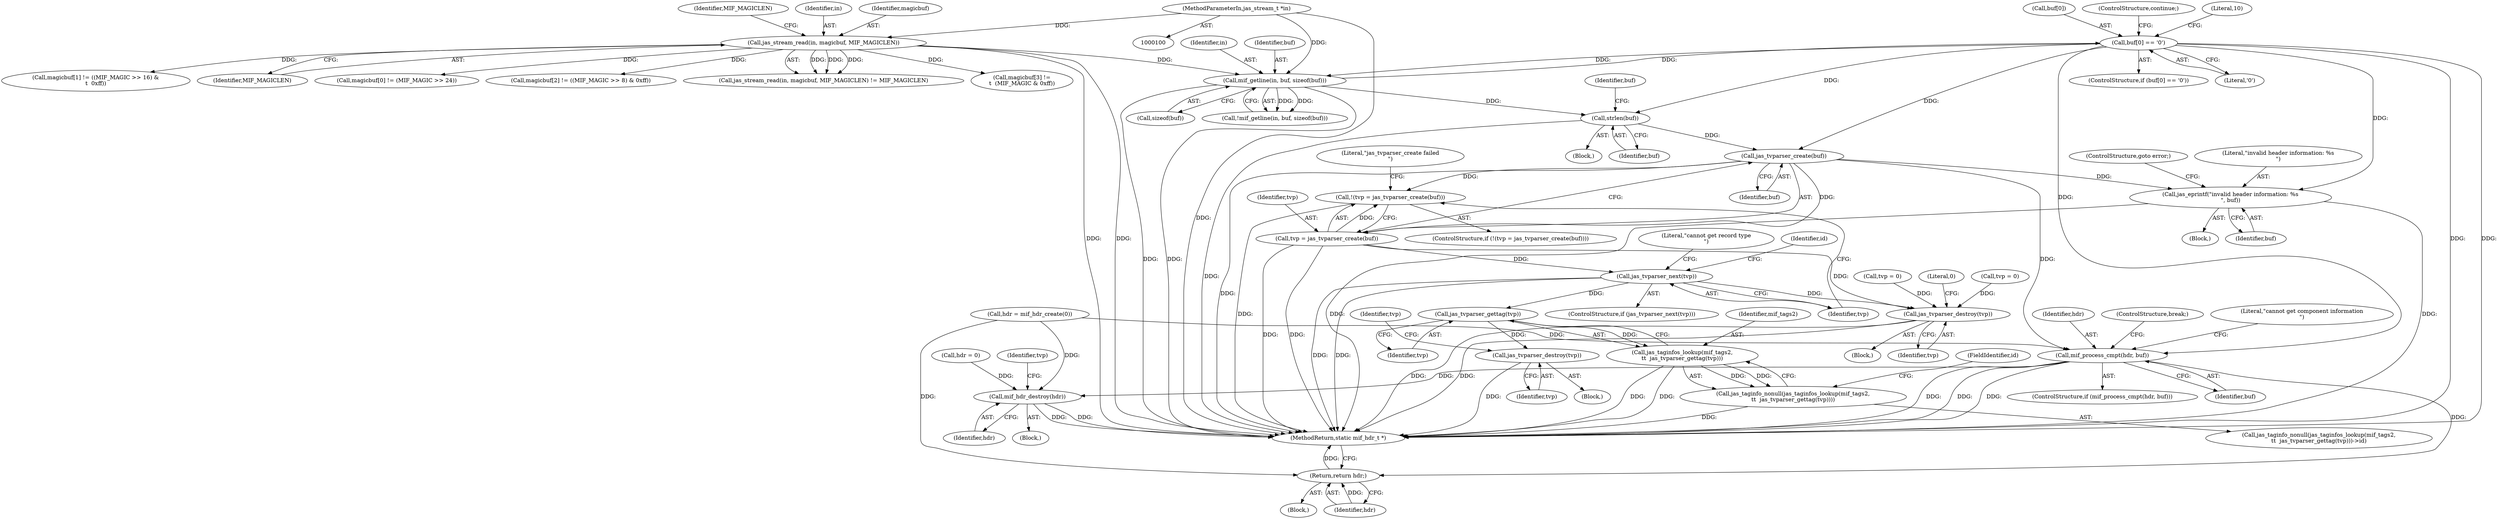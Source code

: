 digraph "0_jasper_d42b2388f7f8e0332c846675133acea151fc557a_42@API" {
"1000208" [label="(Call,jas_tvparser_create(buf))"];
"1000189" [label="(Call,buf[0] == '\0')"];
"1000179" [label="(Call,mif_getline(in, buf, sizeof(buf)))"];
"1000117" [label="(Call,jas_stream_read(in, magicbuf, MIF_MAGICLEN))"];
"1000101" [label="(MethodParameterIn,jas_stream_t *in)"];
"1000201" [label="(Call,strlen(buf))"];
"1000205" [label="(Call,!(tvp = jas_tvparser_create(buf)))"];
"1000206" [label="(Call,tvp = jas_tvparser_create(buf))"];
"1000215" [label="(Call,jas_tvparser_next(tvp))"];
"1000227" [label="(Call,jas_tvparser_gettag(tvp))"];
"1000225" [label="(Call,jas_taginfos_lookup(mif_tags2,\n\t\t  jas_tvparser_gettag(tvp)))"];
"1000224" [label="(Call,jas_taginfo_nonull(jas_taginfos_lookup(mif_tags2,\n\t\t  jas_tvparser_gettag(tvp))))"];
"1000230" [label="(Call,jas_tvparser_destroy(tvp))"];
"1000272" [label="(Call,jas_tvparser_destroy(tvp))"];
"1000240" [label="(Call,mif_process_cmpt(hdr, buf))"];
"1000261" [label="(Return,return hdr;)"];
"1000267" [label="(Call,mif_hdr_destroy(hdr))"];
"1000254" [label="(Call,jas_eprintf(\"invalid header information: %s\n\", buf))"];
"1000209" [label="(Identifier,buf)"];
"1000227" [label="(Call,jas_tvparser_gettag(tvp))"];
"1000116" [label="(Call,jas_stream_read(in, magicbuf, MIF_MAGICLEN) != MIF_MAGICLEN)"];
"1000204" [label="(ControlStructure,if (!(tvp = jas_tvparser_create(buf))))"];
"1000190" [label="(Call,buf[0])"];
"1000224" [label="(Call,jas_taginfo_nonull(jas_taginfos_lookup(mif_tags2,\n\t\t  jas_tvparser_gettag(tvp))))"];
"1000255" [label="(Literal,\"invalid header information: %s\n\")"];
"1000241" [label="(Identifier,hdr)"];
"1000267" [label="(Call,mif_hdr_destroy(hdr))"];
"1000226" [label="(Identifier,mif_tags2)"];
"1000254" [label="(Call,jas_eprintf(\"invalid header information: %s\n\", buf))"];
"1000275" [label="(Literal,0)"];
"1000239" [label="(ControlStructure,if (mif_process_cmpt(hdr, buf)))"];
"1000200" [label="(Block,)"];
"1000134" [label="(Call,magicbuf[1] != ((MIF_MAGIC >> 16) &\n\t  0xff))"];
"1000118" [label="(Identifier,in)"];
"1000195" [label="(ControlStructure,continue;)"];
"1000203" [label="(Identifier,buf)"];
"1000166" [label="(Call,hdr = mif_hdr_create(0))"];
"1000247" [label="(ControlStructure,break;)"];
"1000212" [label="(Literal,\"jas_tvparser_create failed\n\")"];
"1000182" [label="(Call,sizeof(buf))"];
"1000119" [label="(Identifier,magicbuf)"];
"1000230" [label="(Call,jas_tvparser_destroy(tvp))"];
"1000257" [label="(ControlStructure,goto error;)"];
"1000120" [label="(Identifier,MIF_MAGICLEN)"];
"1000261" [label="(Return,return hdr;)"];
"1000256" [label="(Identifier,buf)"];
"1000219" [label="(Literal,\"cannot get record type\n\")"];
"1000266" [label="(Block,)"];
"1000240" [label="(Call,mif_process_cmpt(hdr, buf))"];
"1000272" [label="(Call,jas_tvparser_destroy(tvp))"];
"1000214" [label="(ControlStructure,if (jas_tvparser_next(tvp)))"];
"1000197" [label="(Literal,10)"];
"1000178" [label="(Call,!mif_getline(in, buf, sizeof(buf)))"];
"1000126" [label="(Call,magicbuf[0] != (MIF_MAGIC >> 24))"];
"1000144" [label="(Call,magicbuf[2] != ((MIF_MAGIC >> 8) & 0xff))"];
"1000205" [label="(Call,!(tvp = jas_tvparser_create(buf)))"];
"1000207" [label="(Identifier,tvp)"];
"1000229" [label="(FieldIdentifier,id)"];
"1000201" [label="(Call,strlen(buf))"];
"1000117" [label="(Call,jas_stream_read(in, magicbuf, MIF_MAGICLEN))"];
"1000189" [label="(Call,buf[0] == '\0')"];
"1000176" [label="(Block,)"];
"1000233" [label="(Identifier,tvp)"];
"1000121" [label="(Identifier,MIF_MAGICLEN)"];
"1000273" [label="(Identifier,tvp)"];
"1000112" [label="(Call,tvp = 0)"];
"1000101" [label="(MethodParameterIn,jas_stream_t *in)"];
"1000231" [label="(Identifier,tvp)"];
"1000245" [label="(Literal,\"cannot get component information\n\")"];
"1000242" [label="(Identifier,buf)"];
"1000215" [label="(Call,jas_tvparser_next(tvp))"];
"1000237" [label="(Block,)"];
"1000206" [label="(Call,tvp = jas_tvparser_create(buf))"];
"1000180" [label="(Identifier,in)"];
"1000228" [label="(Identifier,tvp)"];
"1000153" [label="(Call,magicbuf[3] !=\n\t  (MIF_MAGIC & 0xff))"];
"1000271" [label="(Block,)"];
"1000102" [label="(Block,)"];
"1000109" [label="(Call,hdr = 0)"];
"1000223" [label="(Call,jas_taginfo_nonull(jas_taginfos_lookup(mif_tags2,\n\t\t  jas_tvparser_gettag(tvp)))->id)"];
"1000232" [label="(Call,tvp = 0)"];
"1000268" [label="(Identifier,hdr)"];
"1000225" [label="(Call,jas_taginfos_lookup(mif_tags2,\n\t\t  jas_tvparser_gettag(tvp)))"];
"1000208" [label="(Call,jas_tvparser_create(buf))"];
"1000188" [label="(ControlStructure,if (buf[0] == '\0'))"];
"1000216" [label="(Identifier,tvp)"];
"1000179" [label="(Call,mif_getline(in, buf, sizeof(buf)))"];
"1000193" [label="(Literal,'\0')"];
"1000181" [label="(Identifier,buf)"];
"1000202" [label="(Identifier,buf)"];
"1000222" [label="(Identifier,id)"];
"1000270" [label="(Identifier,tvp)"];
"1000276" [label="(MethodReturn,static mif_hdr_t *)"];
"1000262" [label="(Identifier,hdr)"];
"1000208" -> "1000206"  [label="AST: "];
"1000208" -> "1000209"  [label="CFG: "];
"1000209" -> "1000208"  [label="AST: "];
"1000206" -> "1000208"  [label="CFG: "];
"1000208" -> "1000276"  [label="DDG: "];
"1000208" -> "1000205"  [label="DDG: "];
"1000208" -> "1000206"  [label="DDG: "];
"1000189" -> "1000208"  [label="DDG: "];
"1000201" -> "1000208"  [label="DDG: "];
"1000208" -> "1000240"  [label="DDG: "];
"1000208" -> "1000254"  [label="DDG: "];
"1000189" -> "1000188"  [label="AST: "];
"1000189" -> "1000193"  [label="CFG: "];
"1000190" -> "1000189"  [label="AST: "];
"1000193" -> "1000189"  [label="AST: "];
"1000195" -> "1000189"  [label="CFG: "];
"1000197" -> "1000189"  [label="CFG: "];
"1000189" -> "1000276"  [label="DDG: "];
"1000189" -> "1000276"  [label="DDG: "];
"1000189" -> "1000179"  [label="DDG: "];
"1000179" -> "1000189"  [label="DDG: "];
"1000189" -> "1000201"  [label="DDG: "];
"1000189" -> "1000240"  [label="DDG: "];
"1000189" -> "1000254"  [label="DDG: "];
"1000179" -> "1000178"  [label="AST: "];
"1000179" -> "1000182"  [label="CFG: "];
"1000180" -> "1000179"  [label="AST: "];
"1000181" -> "1000179"  [label="AST: "];
"1000182" -> "1000179"  [label="AST: "];
"1000178" -> "1000179"  [label="CFG: "];
"1000179" -> "1000276"  [label="DDG: "];
"1000179" -> "1000276"  [label="DDG: "];
"1000179" -> "1000178"  [label="DDG: "];
"1000179" -> "1000178"  [label="DDG: "];
"1000117" -> "1000179"  [label="DDG: "];
"1000101" -> "1000179"  [label="DDG: "];
"1000179" -> "1000201"  [label="DDG: "];
"1000117" -> "1000116"  [label="AST: "];
"1000117" -> "1000120"  [label="CFG: "];
"1000118" -> "1000117"  [label="AST: "];
"1000119" -> "1000117"  [label="AST: "];
"1000120" -> "1000117"  [label="AST: "];
"1000121" -> "1000117"  [label="CFG: "];
"1000117" -> "1000276"  [label="DDG: "];
"1000117" -> "1000276"  [label="DDG: "];
"1000117" -> "1000116"  [label="DDG: "];
"1000117" -> "1000116"  [label="DDG: "];
"1000117" -> "1000116"  [label="DDG: "];
"1000101" -> "1000117"  [label="DDG: "];
"1000117" -> "1000126"  [label="DDG: "];
"1000117" -> "1000134"  [label="DDG: "];
"1000117" -> "1000144"  [label="DDG: "];
"1000117" -> "1000153"  [label="DDG: "];
"1000101" -> "1000100"  [label="AST: "];
"1000101" -> "1000276"  [label="DDG: "];
"1000201" -> "1000200"  [label="AST: "];
"1000201" -> "1000202"  [label="CFG: "];
"1000202" -> "1000201"  [label="AST: "];
"1000203" -> "1000201"  [label="CFG: "];
"1000201" -> "1000276"  [label="DDG: "];
"1000205" -> "1000204"  [label="AST: "];
"1000205" -> "1000206"  [label="CFG: "];
"1000206" -> "1000205"  [label="AST: "];
"1000212" -> "1000205"  [label="CFG: "];
"1000216" -> "1000205"  [label="CFG: "];
"1000205" -> "1000276"  [label="DDG: "];
"1000206" -> "1000205"  [label="DDG: "];
"1000207" -> "1000206"  [label="AST: "];
"1000206" -> "1000276"  [label="DDG: "];
"1000206" -> "1000276"  [label="DDG: "];
"1000206" -> "1000215"  [label="DDG: "];
"1000206" -> "1000272"  [label="DDG: "];
"1000215" -> "1000214"  [label="AST: "];
"1000215" -> "1000216"  [label="CFG: "];
"1000216" -> "1000215"  [label="AST: "];
"1000219" -> "1000215"  [label="CFG: "];
"1000222" -> "1000215"  [label="CFG: "];
"1000215" -> "1000276"  [label="DDG: "];
"1000215" -> "1000276"  [label="DDG: "];
"1000215" -> "1000227"  [label="DDG: "];
"1000215" -> "1000272"  [label="DDG: "];
"1000227" -> "1000225"  [label="AST: "];
"1000227" -> "1000228"  [label="CFG: "];
"1000228" -> "1000227"  [label="AST: "];
"1000225" -> "1000227"  [label="CFG: "];
"1000227" -> "1000225"  [label="DDG: "];
"1000227" -> "1000230"  [label="DDG: "];
"1000225" -> "1000224"  [label="AST: "];
"1000226" -> "1000225"  [label="AST: "];
"1000224" -> "1000225"  [label="CFG: "];
"1000225" -> "1000276"  [label="DDG: "];
"1000225" -> "1000276"  [label="DDG: "];
"1000225" -> "1000224"  [label="DDG: "];
"1000225" -> "1000224"  [label="DDG: "];
"1000224" -> "1000223"  [label="AST: "];
"1000229" -> "1000224"  [label="CFG: "];
"1000224" -> "1000276"  [label="DDG: "];
"1000230" -> "1000176"  [label="AST: "];
"1000230" -> "1000231"  [label="CFG: "];
"1000231" -> "1000230"  [label="AST: "];
"1000233" -> "1000230"  [label="CFG: "];
"1000230" -> "1000276"  [label="DDG: "];
"1000272" -> "1000271"  [label="AST: "];
"1000272" -> "1000273"  [label="CFG: "];
"1000273" -> "1000272"  [label="AST: "];
"1000275" -> "1000272"  [label="CFG: "];
"1000272" -> "1000276"  [label="DDG: "];
"1000272" -> "1000276"  [label="DDG: "];
"1000232" -> "1000272"  [label="DDG: "];
"1000112" -> "1000272"  [label="DDG: "];
"1000240" -> "1000239"  [label="AST: "];
"1000240" -> "1000242"  [label="CFG: "];
"1000241" -> "1000240"  [label="AST: "];
"1000242" -> "1000240"  [label="AST: "];
"1000245" -> "1000240"  [label="CFG: "];
"1000247" -> "1000240"  [label="CFG: "];
"1000240" -> "1000276"  [label="DDG: "];
"1000240" -> "1000276"  [label="DDG: "];
"1000240" -> "1000276"  [label="DDG: "];
"1000166" -> "1000240"  [label="DDG: "];
"1000240" -> "1000261"  [label="DDG: "];
"1000240" -> "1000267"  [label="DDG: "];
"1000261" -> "1000102"  [label="AST: "];
"1000261" -> "1000262"  [label="CFG: "];
"1000262" -> "1000261"  [label="AST: "];
"1000276" -> "1000261"  [label="CFG: "];
"1000261" -> "1000276"  [label="DDG: "];
"1000262" -> "1000261"  [label="DDG: "];
"1000166" -> "1000261"  [label="DDG: "];
"1000267" -> "1000266"  [label="AST: "];
"1000267" -> "1000268"  [label="CFG: "];
"1000268" -> "1000267"  [label="AST: "];
"1000270" -> "1000267"  [label="CFG: "];
"1000267" -> "1000276"  [label="DDG: "];
"1000267" -> "1000276"  [label="DDG: "];
"1000166" -> "1000267"  [label="DDG: "];
"1000109" -> "1000267"  [label="DDG: "];
"1000254" -> "1000237"  [label="AST: "];
"1000254" -> "1000256"  [label="CFG: "];
"1000255" -> "1000254"  [label="AST: "];
"1000256" -> "1000254"  [label="AST: "];
"1000257" -> "1000254"  [label="CFG: "];
"1000254" -> "1000276"  [label="DDG: "];
"1000254" -> "1000276"  [label="DDG: "];
}

